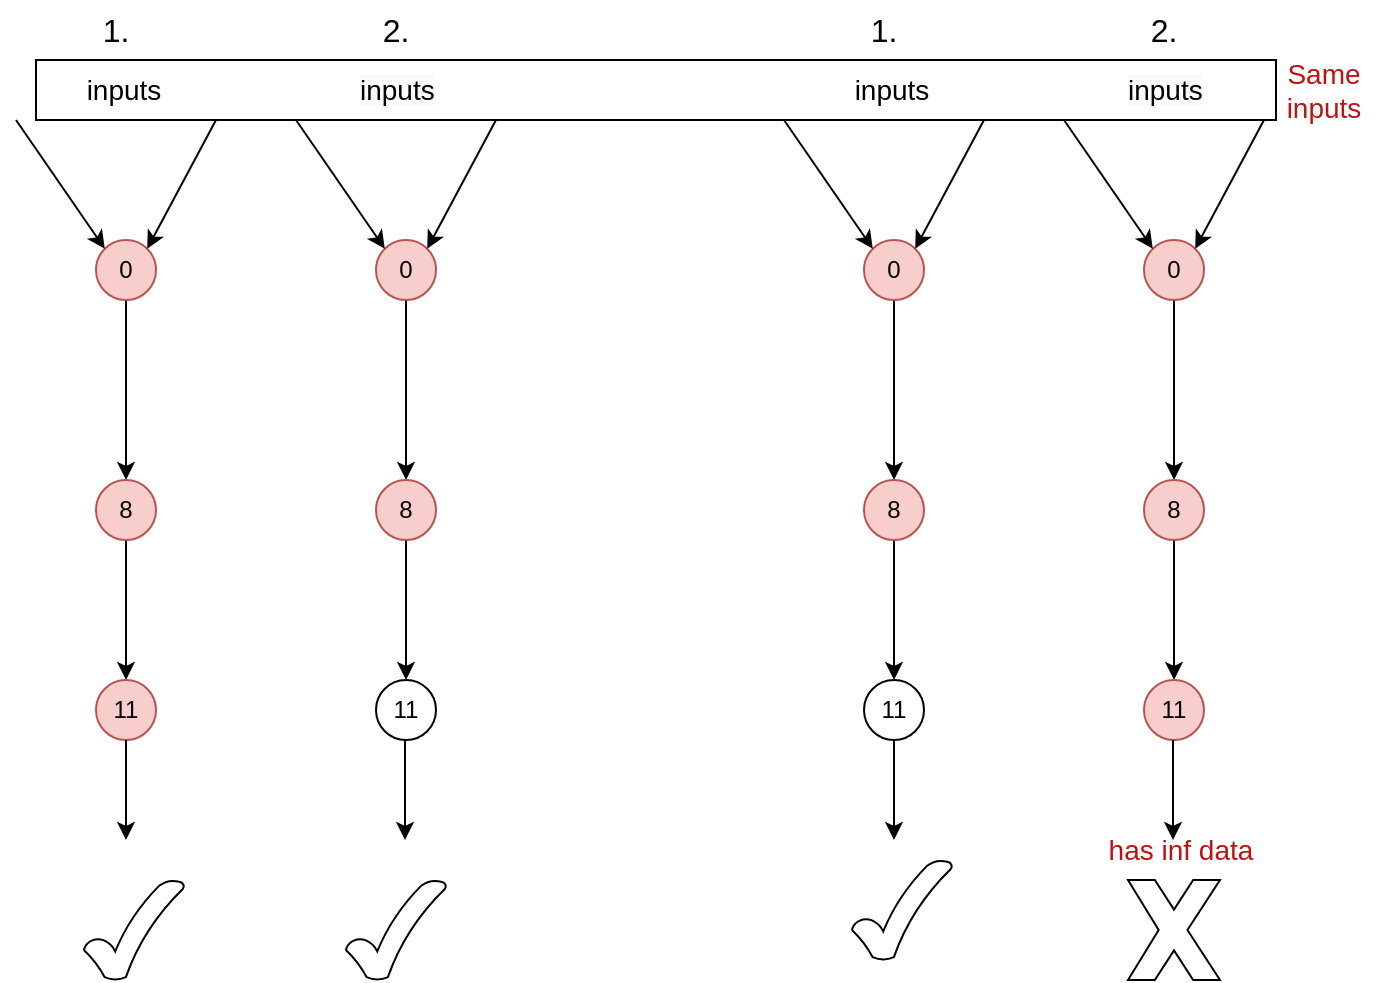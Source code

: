 <mxfile version="21.6.1" type="github">
  <diagram name="第 1 页" id="Mn9Sd1jcA2e0a3krkTwv">
    <mxGraphModel dx="1088" dy="572" grid="0" gridSize="10" guides="1" tooltips="1" connect="1" arrows="1" fold="1" page="1" pageScale="1" pageWidth="827" pageHeight="1169" math="0" shadow="0">
      <root>
        <mxCell id="0" />
        <mxCell id="1" parent="0" />
        <mxCell id="rrv1fCtY0zLjdle_xPSd-7" value="" style="edgeStyle=orthogonalEdgeStyle;rounded=0;orthogonalLoop=1;jettySize=auto;html=1;" edge="1" parent="1" source="rrv1fCtY0zLjdle_xPSd-2" target="rrv1fCtY0zLjdle_xPSd-3">
          <mxGeometry relative="1" as="geometry" />
        </mxCell>
        <mxCell id="rrv1fCtY0zLjdle_xPSd-2" value="0" style="ellipse;whiteSpace=wrap;html=1;aspect=fixed;fillColor=#f8cecc;strokeColor=#b85450;" vertex="1" parent="1">
          <mxGeometry x="70" y="140" width="30" height="30" as="geometry" />
        </mxCell>
        <mxCell id="rrv1fCtY0zLjdle_xPSd-8" value="" style="edgeStyle=orthogonalEdgeStyle;rounded=0;orthogonalLoop=1;jettySize=auto;html=1;" edge="1" parent="1" source="rrv1fCtY0zLjdle_xPSd-3" target="rrv1fCtY0zLjdle_xPSd-4">
          <mxGeometry relative="1" as="geometry" />
        </mxCell>
        <mxCell id="rrv1fCtY0zLjdle_xPSd-3" value="8" style="ellipse;whiteSpace=wrap;html=1;aspect=fixed;fillColor=#f8cecc;strokeColor=#b85450;" vertex="1" parent="1">
          <mxGeometry x="70" y="260" width="30" height="30" as="geometry" />
        </mxCell>
        <mxCell id="rrv1fCtY0zLjdle_xPSd-4" value="11" style="ellipse;whiteSpace=wrap;html=1;aspect=fixed;fillColor=#f8cecc;strokeColor=#b85450;" vertex="1" parent="1">
          <mxGeometry x="70" y="360" width="30" height="30" as="geometry" />
        </mxCell>
        <mxCell id="rrv1fCtY0zLjdle_xPSd-5" value="" style="endArrow=classic;html=1;rounded=0;entryX=0;entryY=0;entryDx=0;entryDy=0;" edge="1" parent="1" target="rrv1fCtY0zLjdle_xPSd-2">
          <mxGeometry width="50" height="50" relative="1" as="geometry">
            <mxPoint x="30" y="80" as="sourcePoint" />
            <mxPoint x="140" y="160" as="targetPoint" />
          </mxGeometry>
        </mxCell>
        <mxCell id="rrv1fCtY0zLjdle_xPSd-6" value="" style="endArrow=classic;html=1;rounded=0;entryX=1;entryY=0;entryDx=0;entryDy=0;" edge="1" parent="1" target="rrv1fCtY0zLjdle_xPSd-2">
          <mxGeometry width="50" height="50" relative="1" as="geometry">
            <mxPoint x="130" y="80" as="sourcePoint" />
            <mxPoint x="84" y="154" as="targetPoint" />
          </mxGeometry>
        </mxCell>
        <mxCell id="rrv1fCtY0zLjdle_xPSd-9" value="" style="edgeStyle=orthogonalEdgeStyle;rounded=0;orthogonalLoop=1;jettySize=auto;html=1;" edge="1" parent="1" source="rrv1fCtY0zLjdle_xPSd-10" target="rrv1fCtY0zLjdle_xPSd-12">
          <mxGeometry relative="1" as="geometry" />
        </mxCell>
        <mxCell id="rrv1fCtY0zLjdle_xPSd-10" value="0" style="ellipse;whiteSpace=wrap;html=1;aspect=fixed;fillColor=#f8cecc;strokeColor=#b85450;" vertex="1" parent="1">
          <mxGeometry x="210" y="140" width="30" height="30" as="geometry" />
        </mxCell>
        <mxCell id="rrv1fCtY0zLjdle_xPSd-11" value="" style="edgeStyle=orthogonalEdgeStyle;rounded=0;orthogonalLoop=1;jettySize=auto;html=1;" edge="1" parent="1" source="rrv1fCtY0zLjdle_xPSd-12" target="rrv1fCtY0zLjdle_xPSd-13">
          <mxGeometry relative="1" as="geometry" />
        </mxCell>
        <mxCell id="rrv1fCtY0zLjdle_xPSd-12" value="8" style="ellipse;whiteSpace=wrap;html=1;aspect=fixed;fillColor=#f8cecc;strokeColor=#b85450;" vertex="1" parent="1">
          <mxGeometry x="210" y="260" width="30" height="30" as="geometry" />
        </mxCell>
        <mxCell id="rrv1fCtY0zLjdle_xPSd-13" value="11" style="ellipse;whiteSpace=wrap;html=1;aspect=fixed;" vertex="1" parent="1">
          <mxGeometry x="210" y="360" width="30" height="30" as="geometry" />
        </mxCell>
        <mxCell id="rrv1fCtY0zLjdle_xPSd-14" value="" style="endArrow=classic;html=1;rounded=0;entryX=0;entryY=0;entryDx=0;entryDy=0;" edge="1" parent="1" target="rrv1fCtY0zLjdle_xPSd-10">
          <mxGeometry width="50" height="50" relative="1" as="geometry">
            <mxPoint x="170" y="80" as="sourcePoint" />
            <mxPoint x="280" y="160" as="targetPoint" />
          </mxGeometry>
        </mxCell>
        <mxCell id="rrv1fCtY0zLjdle_xPSd-15" value="" style="endArrow=classic;html=1;rounded=0;entryX=1;entryY=0;entryDx=0;entryDy=0;" edge="1" parent="1" target="rrv1fCtY0zLjdle_xPSd-10">
          <mxGeometry width="50" height="50" relative="1" as="geometry">
            <mxPoint x="270" y="80" as="sourcePoint" />
            <mxPoint x="224" y="154" as="targetPoint" />
          </mxGeometry>
        </mxCell>
        <mxCell id="rrv1fCtY0zLjdle_xPSd-16" value="&lt;font style=&quot;font-size: 14px;&quot;&gt;inputs&lt;/font&gt;" style="text;html=1;strokeColor=none;fillColor=none;align=center;verticalAlign=middle;whiteSpace=wrap;rounded=0;" vertex="1" parent="1">
          <mxGeometry x="54" y="50" width="60" height="30" as="geometry" />
        </mxCell>
        <mxCell id="rrv1fCtY0zLjdle_xPSd-17" value="&lt;span style=&quot;color: rgb(0, 0, 0); font-family: Helvetica; font-size: 14px; font-style: normal; font-variant-ligatures: normal; font-variant-caps: normal; font-weight: 400; letter-spacing: normal; orphans: 2; text-align: center; text-indent: 0px; text-transform: none; widows: 2; word-spacing: 0px; -webkit-text-stroke-width: 0px; background-color: rgb(251, 251, 251); text-decoration-thickness: initial; text-decoration-style: initial; text-decoration-color: initial; float: none; display: inline !important;&quot;&gt;inputs&lt;/span&gt;" style="text;whiteSpace=wrap;html=1;" vertex="1" parent="1">
          <mxGeometry x="200" y="50" width="70" height="40" as="geometry" />
        </mxCell>
        <mxCell id="rrv1fCtY0zLjdle_xPSd-18" value="" style="endArrow=classic;html=1;rounded=0;exitX=0.5;exitY=1;exitDx=0;exitDy=0;" edge="1" parent="1" source="rrv1fCtY0zLjdle_xPSd-4">
          <mxGeometry width="50" height="50" relative="1" as="geometry">
            <mxPoint x="90" y="210" as="sourcePoint" />
            <mxPoint x="85" y="440" as="targetPoint" />
          </mxGeometry>
        </mxCell>
        <mxCell id="rrv1fCtY0zLjdle_xPSd-19" value="" style="endArrow=classic;html=1;rounded=0;exitX=0.5;exitY=1;exitDx=0;exitDy=0;" edge="1" parent="1">
          <mxGeometry width="50" height="50" relative="1" as="geometry">
            <mxPoint x="224.5" y="390" as="sourcePoint" />
            <mxPoint x="224.5" y="440" as="targetPoint" />
          </mxGeometry>
        </mxCell>
        <mxCell id="rrv1fCtY0zLjdle_xPSd-20" value="&lt;font style=&quot;font-size: 16px;&quot;&gt;1.&lt;/font&gt;" style="text;html=1;strokeColor=none;fillColor=none;align=center;verticalAlign=middle;whiteSpace=wrap;rounded=0;" vertex="1" parent="1">
          <mxGeometry x="50" y="20" width="60" height="30" as="geometry" />
        </mxCell>
        <mxCell id="rrv1fCtY0zLjdle_xPSd-21" value="&lt;font style=&quot;font-size: 16px;&quot;&gt;2.&lt;/font&gt;" style="text;html=1;strokeColor=none;fillColor=none;align=center;verticalAlign=middle;whiteSpace=wrap;rounded=0;" vertex="1" parent="1">
          <mxGeometry x="190" y="20" width="60" height="30" as="geometry" />
        </mxCell>
        <mxCell id="rrv1fCtY0zLjdle_xPSd-22" value="" style="edgeStyle=orthogonalEdgeStyle;rounded=0;orthogonalLoop=1;jettySize=auto;html=1;" edge="1" parent="1" source="rrv1fCtY0zLjdle_xPSd-23" target="rrv1fCtY0zLjdle_xPSd-25">
          <mxGeometry relative="1" as="geometry" />
        </mxCell>
        <mxCell id="rrv1fCtY0zLjdle_xPSd-23" value="0" style="ellipse;whiteSpace=wrap;html=1;aspect=fixed;fillColor=#f8cecc;strokeColor=#b85450;" vertex="1" parent="1">
          <mxGeometry x="454" y="140" width="30" height="30" as="geometry" />
        </mxCell>
        <mxCell id="rrv1fCtY0zLjdle_xPSd-24" value="" style="edgeStyle=orthogonalEdgeStyle;rounded=0;orthogonalLoop=1;jettySize=auto;html=1;" edge="1" parent="1" source="rrv1fCtY0zLjdle_xPSd-25" target="rrv1fCtY0zLjdle_xPSd-26">
          <mxGeometry relative="1" as="geometry" />
        </mxCell>
        <mxCell id="rrv1fCtY0zLjdle_xPSd-25" value="8" style="ellipse;whiteSpace=wrap;html=1;aspect=fixed;fillColor=#f8cecc;strokeColor=#b85450;" vertex="1" parent="1">
          <mxGeometry x="454" y="260" width="30" height="30" as="geometry" />
        </mxCell>
        <mxCell id="rrv1fCtY0zLjdle_xPSd-26" value="11" style="ellipse;whiteSpace=wrap;html=1;aspect=fixed;" vertex="1" parent="1">
          <mxGeometry x="454" y="360" width="30" height="30" as="geometry" />
        </mxCell>
        <mxCell id="rrv1fCtY0zLjdle_xPSd-27" value="" style="endArrow=classic;html=1;rounded=0;entryX=0;entryY=0;entryDx=0;entryDy=0;" edge="1" parent="1" target="rrv1fCtY0zLjdle_xPSd-23">
          <mxGeometry width="50" height="50" relative="1" as="geometry">
            <mxPoint x="414" y="80" as="sourcePoint" />
            <mxPoint x="524" y="160" as="targetPoint" />
          </mxGeometry>
        </mxCell>
        <mxCell id="rrv1fCtY0zLjdle_xPSd-28" value="" style="endArrow=classic;html=1;rounded=0;entryX=1;entryY=0;entryDx=0;entryDy=0;" edge="1" parent="1" target="rrv1fCtY0zLjdle_xPSd-23">
          <mxGeometry width="50" height="50" relative="1" as="geometry">
            <mxPoint x="514" y="80" as="sourcePoint" />
            <mxPoint x="468" y="154" as="targetPoint" />
          </mxGeometry>
        </mxCell>
        <mxCell id="rrv1fCtY0zLjdle_xPSd-29" value="" style="edgeStyle=orthogonalEdgeStyle;rounded=0;orthogonalLoop=1;jettySize=auto;html=1;" edge="1" parent="1" source="rrv1fCtY0zLjdle_xPSd-30" target="rrv1fCtY0zLjdle_xPSd-32">
          <mxGeometry relative="1" as="geometry" />
        </mxCell>
        <mxCell id="rrv1fCtY0zLjdle_xPSd-30" value="0" style="ellipse;whiteSpace=wrap;html=1;aspect=fixed;fillColor=#f8cecc;strokeColor=#b85450;" vertex="1" parent="1">
          <mxGeometry x="594" y="140" width="30" height="30" as="geometry" />
        </mxCell>
        <mxCell id="rrv1fCtY0zLjdle_xPSd-31" value="" style="edgeStyle=orthogonalEdgeStyle;rounded=0;orthogonalLoop=1;jettySize=auto;html=1;" edge="1" parent="1" source="rrv1fCtY0zLjdle_xPSd-32" target="rrv1fCtY0zLjdle_xPSd-33">
          <mxGeometry relative="1" as="geometry" />
        </mxCell>
        <mxCell id="rrv1fCtY0zLjdle_xPSd-32" value="8" style="ellipse;whiteSpace=wrap;html=1;aspect=fixed;fillColor=#f8cecc;strokeColor=#b85450;" vertex="1" parent="1">
          <mxGeometry x="594" y="260" width="30" height="30" as="geometry" />
        </mxCell>
        <mxCell id="rrv1fCtY0zLjdle_xPSd-33" value="11" style="ellipse;whiteSpace=wrap;html=1;aspect=fixed;fillColor=#f8cecc;strokeColor=#b85450;" vertex="1" parent="1">
          <mxGeometry x="594" y="360" width="30" height="30" as="geometry" />
        </mxCell>
        <mxCell id="rrv1fCtY0zLjdle_xPSd-34" value="" style="endArrow=classic;html=1;rounded=0;entryX=0;entryY=0;entryDx=0;entryDy=0;" edge="1" parent="1" target="rrv1fCtY0zLjdle_xPSd-30">
          <mxGeometry width="50" height="50" relative="1" as="geometry">
            <mxPoint x="554" y="80" as="sourcePoint" />
            <mxPoint x="664" y="160" as="targetPoint" />
          </mxGeometry>
        </mxCell>
        <mxCell id="rrv1fCtY0zLjdle_xPSd-35" value="" style="endArrow=classic;html=1;rounded=0;entryX=1;entryY=0;entryDx=0;entryDy=0;" edge="1" parent="1" target="rrv1fCtY0zLjdle_xPSd-30">
          <mxGeometry width="50" height="50" relative="1" as="geometry">
            <mxPoint x="654" y="80" as="sourcePoint" />
            <mxPoint x="608" y="154" as="targetPoint" />
          </mxGeometry>
        </mxCell>
        <mxCell id="rrv1fCtY0zLjdle_xPSd-36" value="&lt;font style=&quot;font-size: 14px;&quot;&gt;inputs&lt;/font&gt;" style="text;html=1;strokeColor=none;fillColor=none;align=center;verticalAlign=middle;whiteSpace=wrap;rounded=0;" vertex="1" parent="1">
          <mxGeometry x="438" y="50" width="60" height="30" as="geometry" />
        </mxCell>
        <mxCell id="rrv1fCtY0zLjdle_xPSd-37" value="&lt;span style=&quot;color: rgb(0, 0, 0); font-family: Helvetica; font-size: 14px; font-style: normal; font-variant-ligatures: normal; font-variant-caps: normal; font-weight: 400; letter-spacing: normal; orphans: 2; text-align: center; text-indent: 0px; text-transform: none; widows: 2; word-spacing: 0px; -webkit-text-stroke-width: 0px; background-color: rgb(251, 251, 251); text-decoration-thickness: initial; text-decoration-style: initial; text-decoration-color: initial; float: none; display: inline !important;&quot;&gt;inputs&lt;/span&gt;" style="text;whiteSpace=wrap;html=1;" vertex="1" parent="1">
          <mxGeometry x="584" y="50" width="70" height="40" as="geometry" />
        </mxCell>
        <mxCell id="rrv1fCtY0zLjdle_xPSd-38" value="" style="endArrow=classic;html=1;rounded=0;exitX=0.5;exitY=1;exitDx=0;exitDy=0;" edge="1" parent="1" source="rrv1fCtY0zLjdle_xPSd-26">
          <mxGeometry width="50" height="50" relative="1" as="geometry">
            <mxPoint x="474" y="210" as="sourcePoint" />
            <mxPoint x="469" y="440" as="targetPoint" />
          </mxGeometry>
        </mxCell>
        <mxCell id="rrv1fCtY0zLjdle_xPSd-39" value="" style="endArrow=classic;html=1;rounded=0;exitX=0.5;exitY=1;exitDx=0;exitDy=0;" edge="1" parent="1">
          <mxGeometry width="50" height="50" relative="1" as="geometry">
            <mxPoint x="608.5" y="390" as="sourcePoint" />
            <mxPoint x="608.5" y="440" as="targetPoint" />
          </mxGeometry>
        </mxCell>
        <mxCell id="rrv1fCtY0zLjdle_xPSd-40" value="&lt;font style=&quot;font-size: 16px;&quot;&gt;1.&lt;/font&gt;" style="text;html=1;strokeColor=none;fillColor=none;align=center;verticalAlign=middle;whiteSpace=wrap;rounded=0;" vertex="1" parent="1">
          <mxGeometry x="434" y="20" width="60" height="30" as="geometry" />
        </mxCell>
        <mxCell id="rrv1fCtY0zLjdle_xPSd-41" value="&lt;font style=&quot;font-size: 16px;&quot;&gt;2.&lt;/font&gt;" style="text;html=1;strokeColor=none;fillColor=none;align=center;verticalAlign=middle;whiteSpace=wrap;rounded=0;" vertex="1" parent="1">
          <mxGeometry x="574" y="20" width="60" height="30" as="geometry" />
        </mxCell>
        <mxCell id="rrv1fCtY0zLjdle_xPSd-42" value="" style="rounded=0;whiteSpace=wrap;html=1;fillColor=none;" vertex="1" parent="1">
          <mxGeometry x="40" y="50" width="620" height="30" as="geometry" />
        </mxCell>
        <mxCell id="rrv1fCtY0zLjdle_xPSd-44" value="&lt;font color=&quot;#bd1313&quot; style=&quot;font-size: 14px;&quot;&gt;Same inputs&lt;/font&gt;" style="text;html=1;strokeColor=none;fillColor=none;align=center;verticalAlign=middle;whiteSpace=wrap;rounded=0;" vertex="1" parent="1">
          <mxGeometry x="654" y="50" width="60" height="30" as="geometry" />
        </mxCell>
        <mxCell id="rrv1fCtY0zLjdle_xPSd-46" value="" style="verticalLabelPosition=bottom;verticalAlign=top;html=1;shape=mxgraph.basic.tick" vertex="1" parent="1">
          <mxGeometry x="64" y="460" width="50" height="50" as="geometry" />
        </mxCell>
        <mxCell id="rrv1fCtY0zLjdle_xPSd-47" value="" style="verticalLabelPosition=bottom;verticalAlign=top;html=1;shape=mxgraph.basic.tick" vertex="1" parent="1">
          <mxGeometry x="195" y="460" width="50" height="50" as="geometry" />
        </mxCell>
        <mxCell id="rrv1fCtY0zLjdle_xPSd-48" value="" style="verticalLabelPosition=bottom;verticalAlign=top;html=1;shape=mxgraph.basic.tick" vertex="1" parent="1">
          <mxGeometry x="448" y="450" width="50" height="50" as="geometry" />
        </mxCell>
        <mxCell id="rrv1fCtY0zLjdle_xPSd-49" value="" style="verticalLabelPosition=bottom;verticalAlign=top;html=1;shape=mxgraph.basic.x" vertex="1" parent="1">
          <mxGeometry x="586" y="460" width="46" height="50" as="geometry" />
        </mxCell>
        <mxCell id="rrv1fCtY0zLjdle_xPSd-50" value="&lt;font color=&quot;#bd1313&quot;&gt;&lt;span style=&quot;font-size: 14px;&quot;&gt;has inf data&lt;/span&gt;&lt;/font&gt;" style="text;html=1;strokeColor=none;fillColor=none;align=center;verticalAlign=middle;whiteSpace=wrap;rounded=0;" vertex="1" parent="1">
          <mxGeometry x="556" y="430" width="113" height="30" as="geometry" />
        </mxCell>
      </root>
    </mxGraphModel>
  </diagram>
</mxfile>
